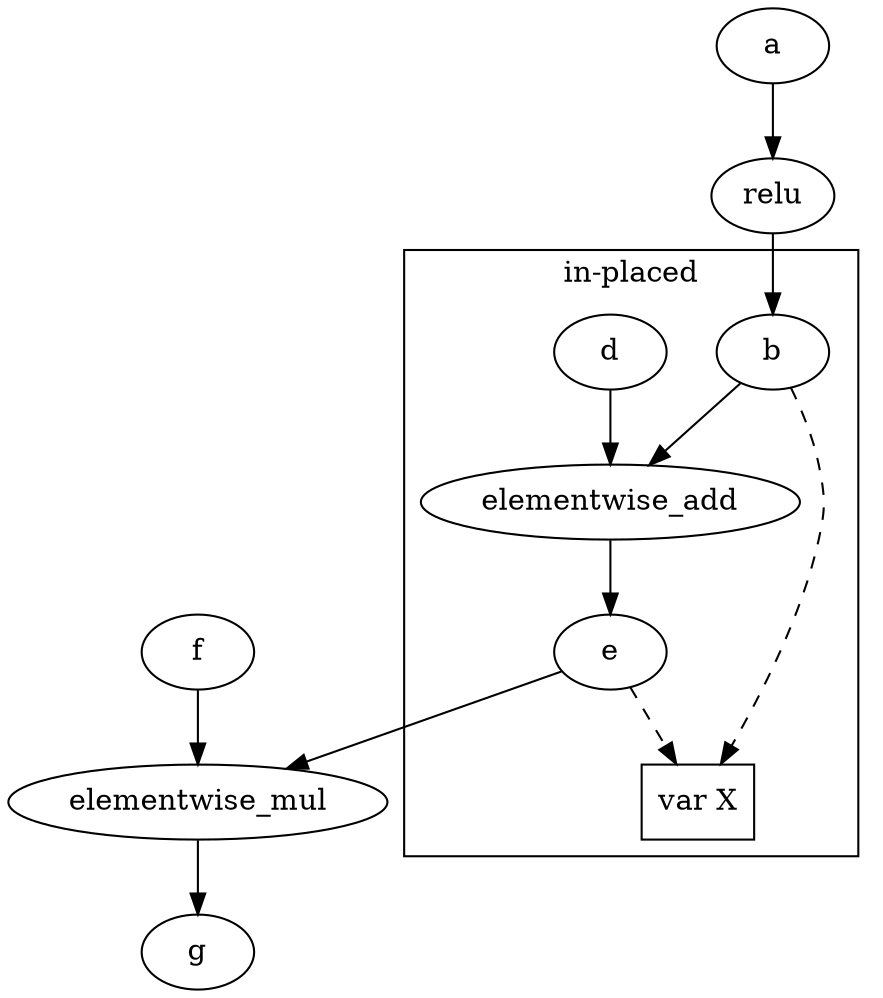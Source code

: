 digraph G {
  overlap=false
  e1[label="relu"]
  e2[label="elementwise_add"]
  e3[label="elementwise_mul"]
  
  a -> e1
  e1 -> b
  b[label="b"]
  e[label="e"]
  
  subgraph cluster_0 {
      label="in-placed"
  b -> e2
  d -> e2
  e2 -> e
  var[label="var X",shape=rectangle]
  }
  
  b -> var[style=dashed]
  e -> var[style=dashed]
  
  e -> e3
  f -> e3 -> g
  
}
